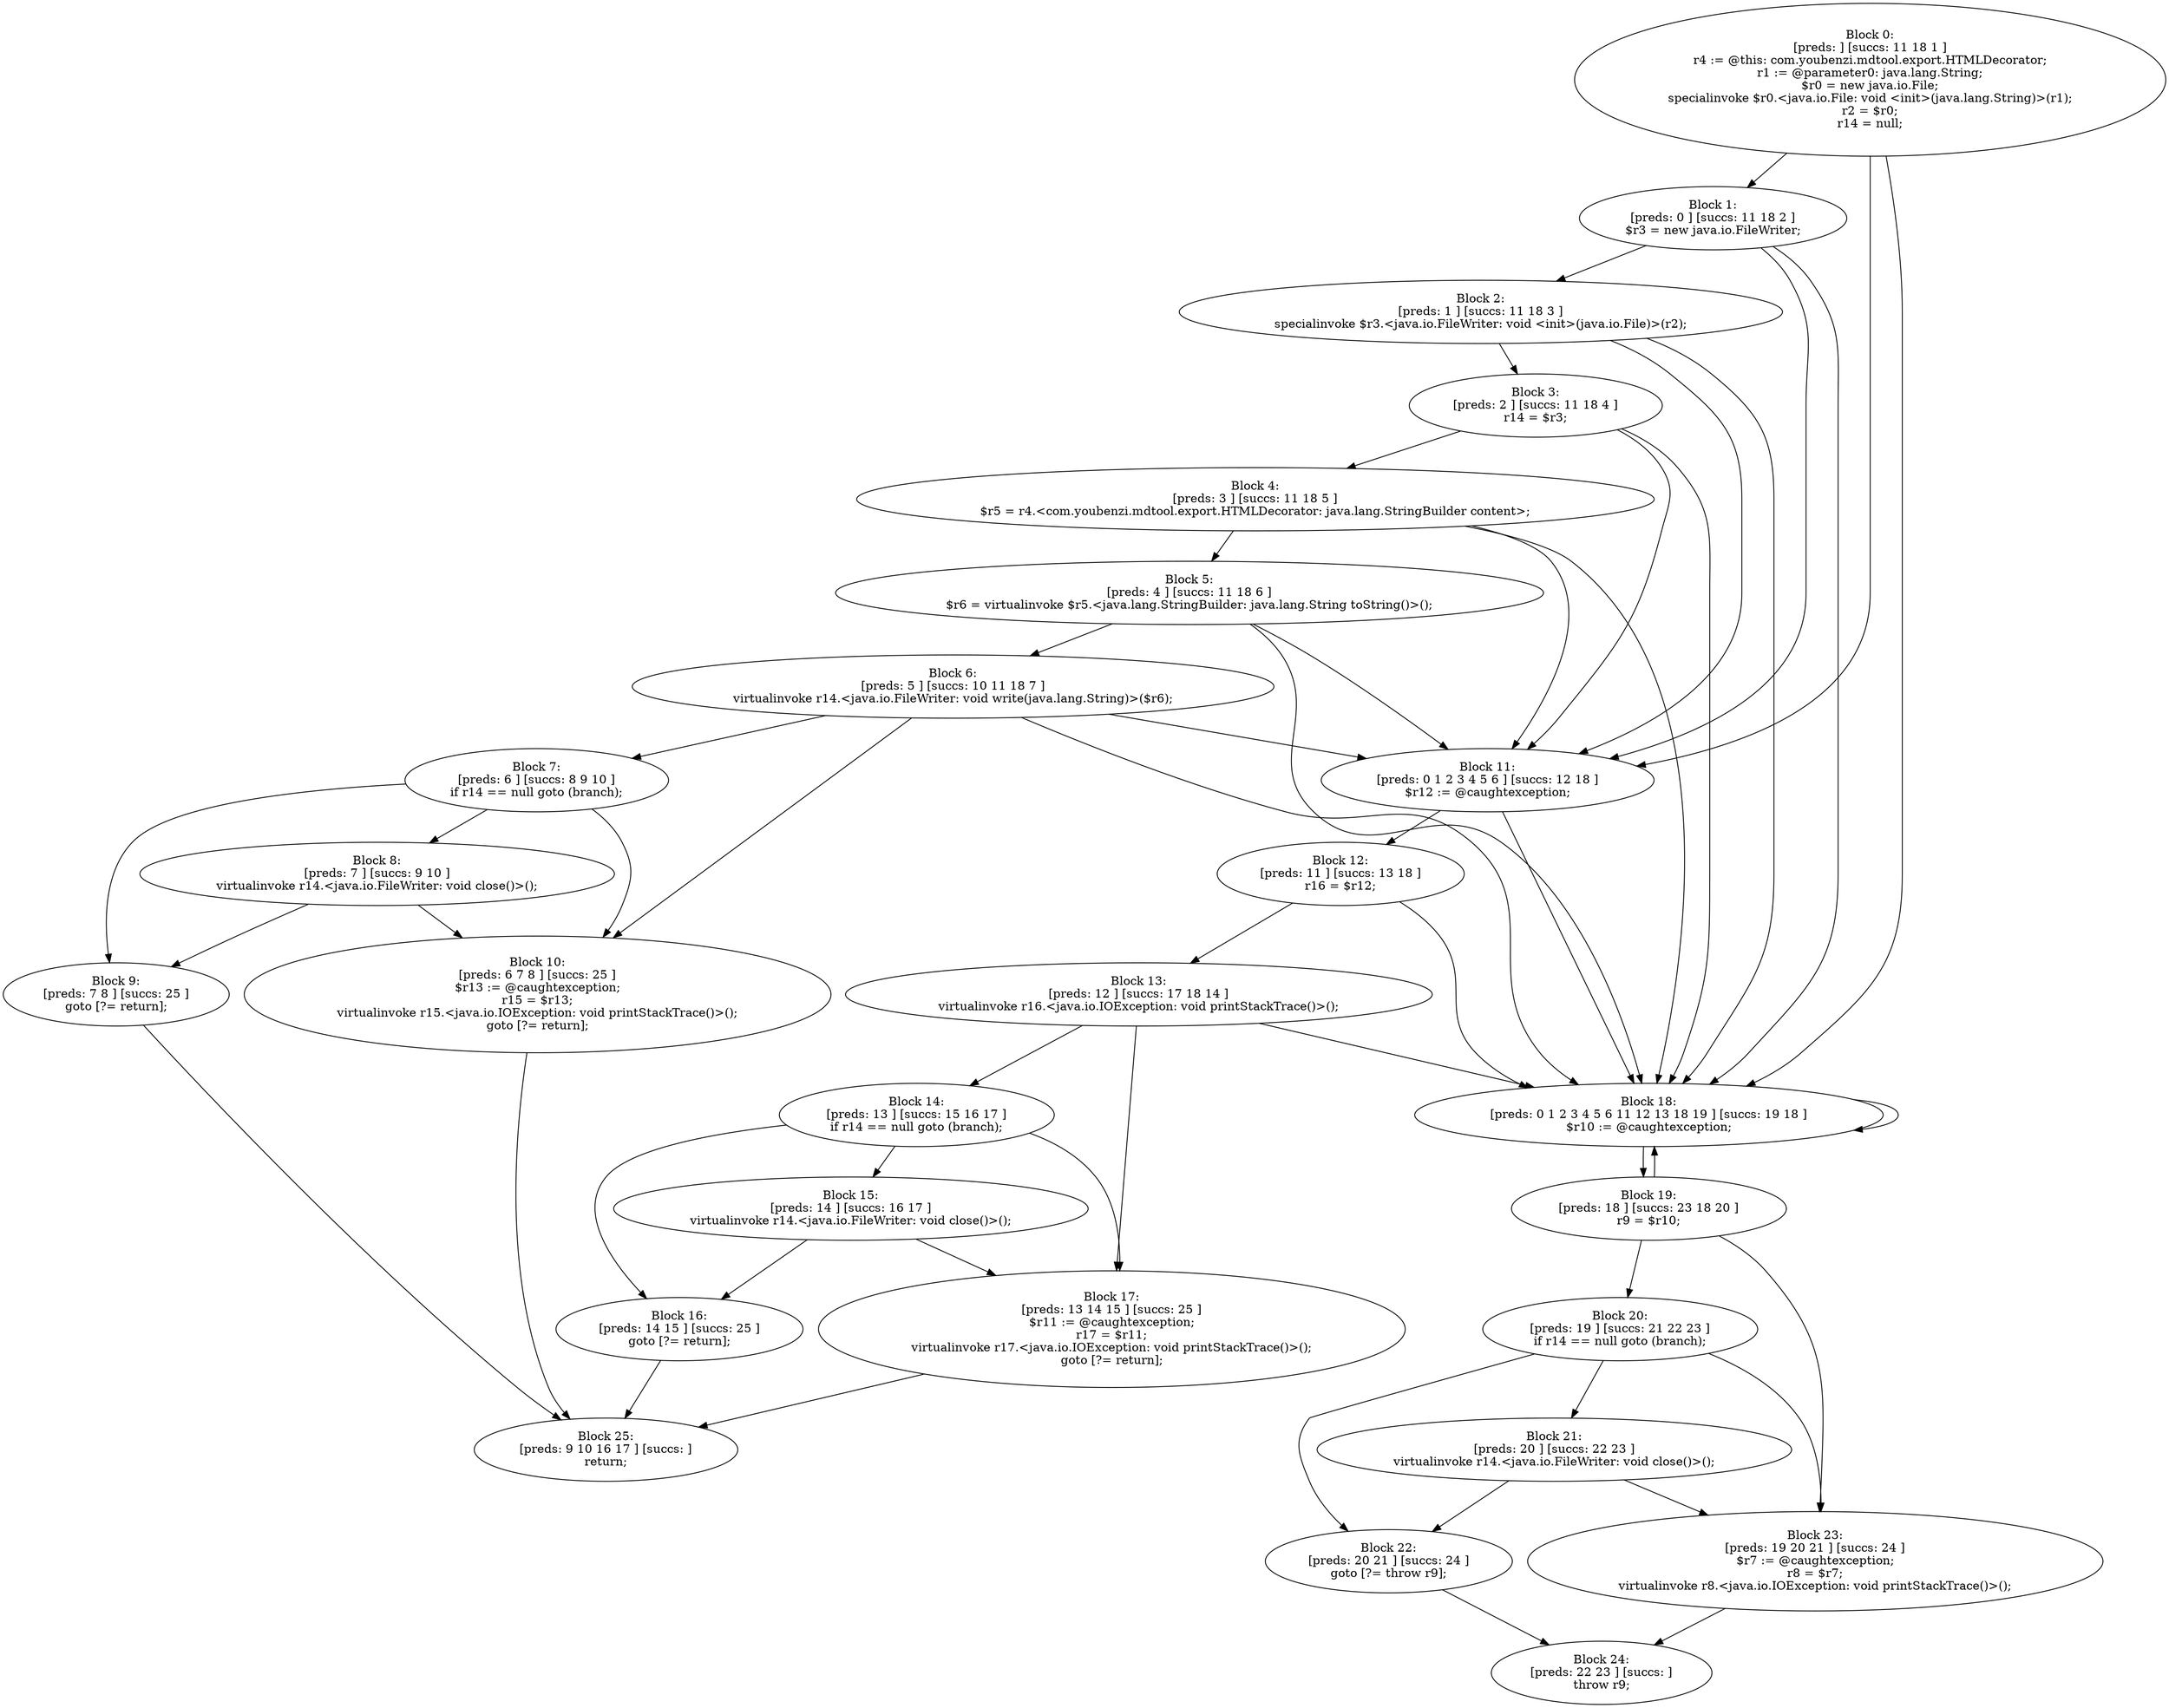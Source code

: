 digraph "unitGraph" {
    "Block 0:
[preds: ] [succs: 11 18 1 ]
r4 := @this: com.youbenzi.mdtool.export.HTMLDecorator;
r1 := @parameter0: java.lang.String;
$r0 = new java.io.File;
specialinvoke $r0.<java.io.File: void <init>(java.lang.String)>(r1);
r2 = $r0;
r14 = null;
"
    "Block 1:
[preds: 0 ] [succs: 11 18 2 ]
$r3 = new java.io.FileWriter;
"
    "Block 2:
[preds: 1 ] [succs: 11 18 3 ]
specialinvoke $r3.<java.io.FileWriter: void <init>(java.io.File)>(r2);
"
    "Block 3:
[preds: 2 ] [succs: 11 18 4 ]
r14 = $r3;
"
    "Block 4:
[preds: 3 ] [succs: 11 18 5 ]
$r5 = r4.<com.youbenzi.mdtool.export.HTMLDecorator: java.lang.StringBuilder content>;
"
    "Block 5:
[preds: 4 ] [succs: 11 18 6 ]
$r6 = virtualinvoke $r5.<java.lang.StringBuilder: java.lang.String toString()>();
"
    "Block 6:
[preds: 5 ] [succs: 10 11 18 7 ]
virtualinvoke r14.<java.io.FileWriter: void write(java.lang.String)>($r6);
"
    "Block 7:
[preds: 6 ] [succs: 8 9 10 ]
if r14 == null goto (branch);
"
    "Block 8:
[preds: 7 ] [succs: 9 10 ]
virtualinvoke r14.<java.io.FileWriter: void close()>();
"
    "Block 9:
[preds: 7 8 ] [succs: 25 ]
goto [?= return];
"
    "Block 10:
[preds: 6 7 8 ] [succs: 25 ]
$r13 := @caughtexception;
r15 = $r13;
virtualinvoke r15.<java.io.IOException: void printStackTrace()>();
goto [?= return];
"
    "Block 11:
[preds: 0 1 2 3 4 5 6 ] [succs: 12 18 ]
$r12 := @caughtexception;
"
    "Block 12:
[preds: 11 ] [succs: 13 18 ]
r16 = $r12;
"
    "Block 13:
[preds: 12 ] [succs: 17 18 14 ]
virtualinvoke r16.<java.io.IOException: void printStackTrace()>();
"
    "Block 14:
[preds: 13 ] [succs: 15 16 17 ]
if r14 == null goto (branch);
"
    "Block 15:
[preds: 14 ] [succs: 16 17 ]
virtualinvoke r14.<java.io.FileWriter: void close()>();
"
    "Block 16:
[preds: 14 15 ] [succs: 25 ]
goto [?= return];
"
    "Block 17:
[preds: 13 14 15 ] [succs: 25 ]
$r11 := @caughtexception;
r17 = $r11;
virtualinvoke r17.<java.io.IOException: void printStackTrace()>();
goto [?= return];
"
    "Block 18:
[preds: 0 1 2 3 4 5 6 11 12 13 18 19 ] [succs: 19 18 ]
$r10 := @caughtexception;
"
    "Block 19:
[preds: 18 ] [succs: 23 18 20 ]
r9 = $r10;
"
    "Block 20:
[preds: 19 ] [succs: 21 22 23 ]
if r14 == null goto (branch);
"
    "Block 21:
[preds: 20 ] [succs: 22 23 ]
virtualinvoke r14.<java.io.FileWriter: void close()>();
"
    "Block 22:
[preds: 20 21 ] [succs: 24 ]
goto [?= throw r9];
"
    "Block 23:
[preds: 19 20 21 ] [succs: 24 ]
$r7 := @caughtexception;
r8 = $r7;
virtualinvoke r8.<java.io.IOException: void printStackTrace()>();
"
    "Block 24:
[preds: 22 23 ] [succs: ]
throw r9;
"
    "Block 25:
[preds: 9 10 16 17 ] [succs: ]
return;
"
    "Block 0:
[preds: ] [succs: 11 18 1 ]
r4 := @this: com.youbenzi.mdtool.export.HTMLDecorator;
r1 := @parameter0: java.lang.String;
$r0 = new java.io.File;
specialinvoke $r0.<java.io.File: void <init>(java.lang.String)>(r1);
r2 = $r0;
r14 = null;
"->"Block 11:
[preds: 0 1 2 3 4 5 6 ] [succs: 12 18 ]
$r12 := @caughtexception;
";
    "Block 0:
[preds: ] [succs: 11 18 1 ]
r4 := @this: com.youbenzi.mdtool.export.HTMLDecorator;
r1 := @parameter0: java.lang.String;
$r0 = new java.io.File;
specialinvoke $r0.<java.io.File: void <init>(java.lang.String)>(r1);
r2 = $r0;
r14 = null;
"->"Block 18:
[preds: 0 1 2 3 4 5 6 11 12 13 18 19 ] [succs: 19 18 ]
$r10 := @caughtexception;
";
    "Block 0:
[preds: ] [succs: 11 18 1 ]
r4 := @this: com.youbenzi.mdtool.export.HTMLDecorator;
r1 := @parameter0: java.lang.String;
$r0 = new java.io.File;
specialinvoke $r0.<java.io.File: void <init>(java.lang.String)>(r1);
r2 = $r0;
r14 = null;
"->"Block 1:
[preds: 0 ] [succs: 11 18 2 ]
$r3 = new java.io.FileWriter;
";
    "Block 1:
[preds: 0 ] [succs: 11 18 2 ]
$r3 = new java.io.FileWriter;
"->"Block 11:
[preds: 0 1 2 3 4 5 6 ] [succs: 12 18 ]
$r12 := @caughtexception;
";
    "Block 1:
[preds: 0 ] [succs: 11 18 2 ]
$r3 = new java.io.FileWriter;
"->"Block 18:
[preds: 0 1 2 3 4 5 6 11 12 13 18 19 ] [succs: 19 18 ]
$r10 := @caughtexception;
";
    "Block 1:
[preds: 0 ] [succs: 11 18 2 ]
$r3 = new java.io.FileWriter;
"->"Block 2:
[preds: 1 ] [succs: 11 18 3 ]
specialinvoke $r3.<java.io.FileWriter: void <init>(java.io.File)>(r2);
";
    "Block 2:
[preds: 1 ] [succs: 11 18 3 ]
specialinvoke $r3.<java.io.FileWriter: void <init>(java.io.File)>(r2);
"->"Block 11:
[preds: 0 1 2 3 4 5 6 ] [succs: 12 18 ]
$r12 := @caughtexception;
";
    "Block 2:
[preds: 1 ] [succs: 11 18 3 ]
specialinvoke $r3.<java.io.FileWriter: void <init>(java.io.File)>(r2);
"->"Block 18:
[preds: 0 1 2 3 4 5 6 11 12 13 18 19 ] [succs: 19 18 ]
$r10 := @caughtexception;
";
    "Block 2:
[preds: 1 ] [succs: 11 18 3 ]
specialinvoke $r3.<java.io.FileWriter: void <init>(java.io.File)>(r2);
"->"Block 3:
[preds: 2 ] [succs: 11 18 4 ]
r14 = $r3;
";
    "Block 3:
[preds: 2 ] [succs: 11 18 4 ]
r14 = $r3;
"->"Block 11:
[preds: 0 1 2 3 4 5 6 ] [succs: 12 18 ]
$r12 := @caughtexception;
";
    "Block 3:
[preds: 2 ] [succs: 11 18 4 ]
r14 = $r3;
"->"Block 18:
[preds: 0 1 2 3 4 5 6 11 12 13 18 19 ] [succs: 19 18 ]
$r10 := @caughtexception;
";
    "Block 3:
[preds: 2 ] [succs: 11 18 4 ]
r14 = $r3;
"->"Block 4:
[preds: 3 ] [succs: 11 18 5 ]
$r5 = r4.<com.youbenzi.mdtool.export.HTMLDecorator: java.lang.StringBuilder content>;
";
    "Block 4:
[preds: 3 ] [succs: 11 18 5 ]
$r5 = r4.<com.youbenzi.mdtool.export.HTMLDecorator: java.lang.StringBuilder content>;
"->"Block 11:
[preds: 0 1 2 3 4 5 6 ] [succs: 12 18 ]
$r12 := @caughtexception;
";
    "Block 4:
[preds: 3 ] [succs: 11 18 5 ]
$r5 = r4.<com.youbenzi.mdtool.export.HTMLDecorator: java.lang.StringBuilder content>;
"->"Block 18:
[preds: 0 1 2 3 4 5 6 11 12 13 18 19 ] [succs: 19 18 ]
$r10 := @caughtexception;
";
    "Block 4:
[preds: 3 ] [succs: 11 18 5 ]
$r5 = r4.<com.youbenzi.mdtool.export.HTMLDecorator: java.lang.StringBuilder content>;
"->"Block 5:
[preds: 4 ] [succs: 11 18 6 ]
$r6 = virtualinvoke $r5.<java.lang.StringBuilder: java.lang.String toString()>();
";
    "Block 5:
[preds: 4 ] [succs: 11 18 6 ]
$r6 = virtualinvoke $r5.<java.lang.StringBuilder: java.lang.String toString()>();
"->"Block 11:
[preds: 0 1 2 3 4 5 6 ] [succs: 12 18 ]
$r12 := @caughtexception;
";
    "Block 5:
[preds: 4 ] [succs: 11 18 6 ]
$r6 = virtualinvoke $r5.<java.lang.StringBuilder: java.lang.String toString()>();
"->"Block 18:
[preds: 0 1 2 3 4 5 6 11 12 13 18 19 ] [succs: 19 18 ]
$r10 := @caughtexception;
";
    "Block 5:
[preds: 4 ] [succs: 11 18 6 ]
$r6 = virtualinvoke $r5.<java.lang.StringBuilder: java.lang.String toString()>();
"->"Block 6:
[preds: 5 ] [succs: 10 11 18 7 ]
virtualinvoke r14.<java.io.FileWriter: void write(java.lang.String)>($r6);
";
    "Block 6:
[preds: 5 ] [succs: 10 11 18 7 ]
virtualinvoke r14.<java.io.FileWriter: void write(java.lang.String)>($r6);
"->"Block 10:
[preds: 6 7 8 ] [succs: 25 ]
$r13 := @caughtexception;
r15 = $r13;
virtualinvoke r15.<java.io.IOException: void printStackTrace()>();
goto [?= return];
";
    "Block 6:
[preds: 5 ] [succs: 10 11 18 7 ]
virtualinvoke r14.<java.io.FileWriter: void write(java.lang.String)>($r6);
"->"Block 11:
[preds: 0 1 2 3 4 5 6 ] [succs: 12 18 ]
$r12 := @caughtexception;
";
    "Block 6:
[preds: 5 ] [succs: 10 11 18 7 ]
virtualinvoke r14.<java.io.FileWriter: void write(java.lang.String)>($r6);
"->"Block 18:
[preds: 0 1 2 3 4 5 6 11 12 13 18 19 ] [succs: 19 18 ]
$r10 := @caughtexception;
";
    "Block 6:
[preds: 5 ] [succs: 10 11 18 7 ]
virtualinvoke r14.<java.io.FileWriter: void write(java.lang.String)>($r6);
"->"Block 7:
[preds: 6 ] [succs: 8 9 10 ]
if r14 == null goto (branch);
";
    "Block 7:
[preds: 6 ] [succs: 8 9 10 ]
if r14 == null goto (branch);
"->"Block 8:
[preds: 7 ] [succs: 9 10 ]
virtualinvoke r14.<java.io.FileWriter: void close()>();
";
    "Block 7:
[preds: 6 ] [succs: 8 9 10 ]
if r14 == null goto (branch);
"->"Block 9:
[preds: 7 8 ] [succs: 25 ]
goto [?= return];
";
    "Block 7:
[preds: 6 ] [succs: 8 9 10 ]
if r14 == null goto (branch);
"->"Block 10:
[preds: 6 7 8 ] [succs: 25 ]
$r13 := @caughtexception;
r15 = $r13;
virtualinvoke r15.<java.io.IOException: void printStackTrace()>();
goto [?= return];
";
    "Block 8:
[preds: 7 ] [succs: 9 10 ]
virtualinvoke r14.<java.io.FileWriter: void close()>();
"->"Block 9:
[preds: 7 8 ] [succs: 25 ]
goto [?= return];
";
    "Block 8:
[preds: 7 ] [succs: 9 10 ]
virtualinvoke r14.<java.io.FileWriter: void close()>();
"->"Block 10:
[preds: 6 7 8 ] [succs: 25 ]
$r13 := @caughtexception;
r15 = $r13;
virtualinvoke r15.<java.io.IOException: void printStackTrace()>();
goto [?= return];
";
    "Block 9:
[preds: 7 8 ] [succs: 25 ]
goto [?= return];
"->"Block 25:
[preds: 9 10 16 17 ] [succs: ]
return;
";
    "Block 10:
[preds: 6 7 8 ] [succs: 25 ]
$r13 := @caughtexception;
r15 = $r13;
virtualinvoke r15.<java.io.IOException: void printStackTrace()>();
goto [?= return];
"->"Block 25:
[preds: 9 10 16 17 ] [succs: ]
return;
";
    "Block 11:
[preds: 0 1 2 3 4 5 6 ] [succs: 12 18 ]
$r12 := @caughtexception;
"->"Block 12:
[preds: 11 ] [succs: 13 18 ]
r16 = $r12;
";
    "Block 11:
[preds: 0 1 2 3 4 5 6 ] [succs: 12 18 ]
$r12 := @caughtexception;
"->"Block 18:
[preds: 0 1 2 3 4 5 6 11 12 13 18 19 ] [succs: 19 18 ]
$r10 := @caughtexception;
";
    "Block 12:
[preds: 11 ] [succs: 13 18 ]
r16 = $r12;
"->"Block 13:
[preds: 12 ] [succs: 17 18 14 ]
virtualinvoke r16.<java.io.IOException: void printStackTrace()>();
";
    "Block 12:
[preds: 11 ] [succs: 13 18 ]
r16 = $r12;
"->"Block 18:
[preds: 0 1 2 3 4 5 6 11 12 13 18 19 ] [succs: 19 18 ]
$r10 := @caughtexception;
";
    "Block 13:
[preds: 12 ] [succs: 17 18 14 ]
virtualinvoke r16.<java.io.IOException: void printStackTrace()>();
"->"Block 17:
[preds: 13 14 15 ] [succs: 25 ]
$r11 := @caughtexception;
r17 = $r11;
virtualinvoke r17.<java.io.IOException: void printStackTrace()>();
goto [?= return];
";
    "Block 13:
[preds: 12 ] [succs: 17 18 14 ]
virtualinvoke r16.<java.io.IOException: void printStackTrace()>();
"->"Block 18:
[preds: 0 1 2 3 4 5 6 11 12 13 18 19 ] [succs: 19 18 ]
$r10 := @caughtexception;
";
    "Block 13:
[preds: 12 ] [succs: 17 18 14 ]
virtualinvoke r16.<java.io.IOException: void printStackTrace()>();
"->"Block 14:
[preds: 13 ] [succs: 15 16 17 ]
if r14 == null goto (branch);
";
    "Block 14:
[preds: 13 ] [succs: 15 16 17 ]
if r14 == null goto (branch);
"->"Block 15:
[preds: 14 ] [succs: 16 17 ]
virtualinvoke r14.<java.io.FileWriter: void close()>();
";
    "Block 14:
[preds: 13 ] [succs: 15 16 17 ]
if r14 == null goto (branch);
"->"Block 16:
[preds: 14 15 ] [succs: 25 ]
goto [?= return];
";
    "Block 14:
[preds: 13 ] [succs: 15 16 17 ]
if r14 == null goto (branch);
"->"Block 17:
[preds: 13 14 15 ] [succs: 25 ]
$r11 := @caughtexception;
r17 = $r11;
virtualinvoke r17.<java.io.IOException: void printStackTrace()>();
goto [?= return];
";
    "Block 15:
[preds: 14 ] [succs: 16 17 ]
virtualinvoke r14.<java.io.FileWriter: void close()>();
"->"Block 16:
[preds: 14 15 ] [succs: 25 ]
goto [?= return];
";
    "Block 15:
[preds: 14 ] [succs: 16 17 ]
virtualinvoke r14.<java.io.FileWriter: void close()>();
"->"Block 17:
[preds: 13 14 15 ] [succs: 25 ]
$r11 := @caughtexception;
r17 = $r11;
virtualinvoke r17.<java.io.IOException: void printStackTrace()>();
goto [?= return];
";
    "Block 16:
[preds: 14 15 ] [succs: 25 ]
goto [?= return];
"->"Block 25:
[preds: 9 10 16 17 ] [succs: ]
return;
";
    "Block 17:
[preds: 13 14 15 ] [succs: 25 ]
$r11 := @caughtexception;
r17 = $r11;
virtualinvoke r17.<java.io.IOException: void printStackTrace()>();
goto [?= return];
"->"Block 25:
[preds: 9 10 16 17 ] [succs: ]
return;
";
    "Block 18:
[preds: 0 1 2 3 4 5 6 11 12 13 18 19 ] [succs: 19 18 ]
$r10 := @caughtexception;
"->"Block 19:
[preds: 18 ] [succs: 23 18 20 ]
r9 = $r10;
";
    "Block 18:
[preds: 0 1 2 3 4 5 6 11 12 13 18 19 ] [succs: 19 18 ]
$r10 := @caughtexception;
"->"Block 18:
[preds: 0 1 2 3 4 5 6 11 12 13 18 19 ] [succs: 19 18 ]
$r10 := @caughtexception;
";
    "Block 19:
[preds: 18 ] [succs: 23 18 20 ]
r9 = $r10;
"->"Block 23:
[preds: 19 20 21 ] [succs: 24 ]
$r7 := @caughtexception;
r8 = $r7;
virtualinvoke r8.<java.io.IOException: void printStackTrace()>();
";
    "Block 19:
[preds: 18 ] [succs: 23 18 20 ]
r9 = $r10;
"->"Block 18:
[preds: 0 1 2 3 4 5 6 11 12 13 18 19 ] [succs: 19 18 ]
$r10 := @caughtexception;
";
    "Block 19:
[preds: 18 ] [succs: 23 18 20 ]
r9 = $r10;
"->"Block 20:
[preds: 19 ] [succs: 21 22 23 ]
if r14 == null goto (branch);
";
    "Block 20:
[preds: 19 ] [succs: 21 22 23 ]
if r14 == null goto (branch);
"->"Block 21:
[preds: 20 ] [succs: 22 23 ]
virtualinvoke r14.<java.io.FileWriter: void close()>();
";
    "Block 20:
[preds: 19 ] [succs: 21 22 23 ]
if r14 == null goto (branch);
"->"Block 22:
[preds: 20 21 ] [succs: 24 ]
goto [?= throw r9];
";
    "Block 20:
[preds: 19 ] [succs: 21 22 23 ]
if r14 == null goto (branch);
"->"Block 23:
[preds: 19 20 21 ] [succs: 24 ]
$r7 := @caughtexception;
r8 = $r7;
virtualinvoke r8.<java.io.IOException: void printStackTrace()>();
";
    "Block 21:
[preds: 20 ] [succs: 22 23 ]
virtualinvoke r14.<java.io.FileWriter: void close()>();
"->"Block 22:
[preds: 20 21 ] [succs: 24 ]
goto [?= throw r9];
";
    "Block 21:
[preds: 20 ] [succs: 22 23 ]
virtualinvoke r14.<java.io.FileWriter: void close()>();
"->"Block 23:
[preds: 19 20 21 ] [succs: 24 ]
$r7 := @caughtexception;
r8 = $r7;
virtualinvoke r8.<java.io.IOException: void printStackTrace()>();
";
    "Block 22:
[preds: 20 21 ] [succs: 24 ]
goto [?= throw r9];
"->"Block 24:
[preds: 22 23 ] [succs: ]
throw r9;
";
    "Block 23:
[preds: 19 20 21 ] [succs: 24 ]
$r7 := @caughtexception;
r8 = $r7;
virtualinvoke r8.<java.io.IOException: void printStackTrace()>();
"->"Block 24:
[preds: 22 23 ] [succs: ]
throw r9;
";
}
